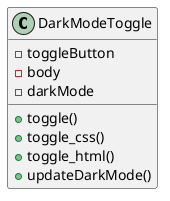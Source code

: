 @startuml toggle
class DarkModeToggle{
    -toggleButton
    -body 
    -darkMode 
    +toggle()
    +toggle_css()
    +toggle_html()
    +updateDarkMode()
}
@enduml
